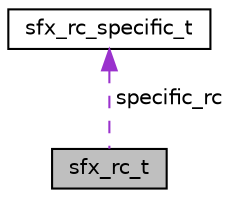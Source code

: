 digraph "sfx_rc_t"
{
 // LATEX_PDF_SIZE
  edge [fontname="Helvetica",fontsize="10",labelfontname="Helvetica",labelfontsize="10"];
  node [fontname="Helvetica",fontsize="10",shape=record];
  Node1 [label="sfx_rc_t",height=0.2,width=0.4,color="black", fillcolor="grey75", style="filled", fontcolor="black",tooltip=" "];
  Node2 -> Node1 [dir="back",color="darkorchid3",fontsize="10",style="dashed",label=" specific_rc" ,fontname="Helvetica"];
  Node2 [label="sfx_rc_specific_t",height=0.2,width=0.4,color="black", fillcolor="white", style="filled",URL="$structsfx__rc__specific__t.html",tooltip=" "];
}
